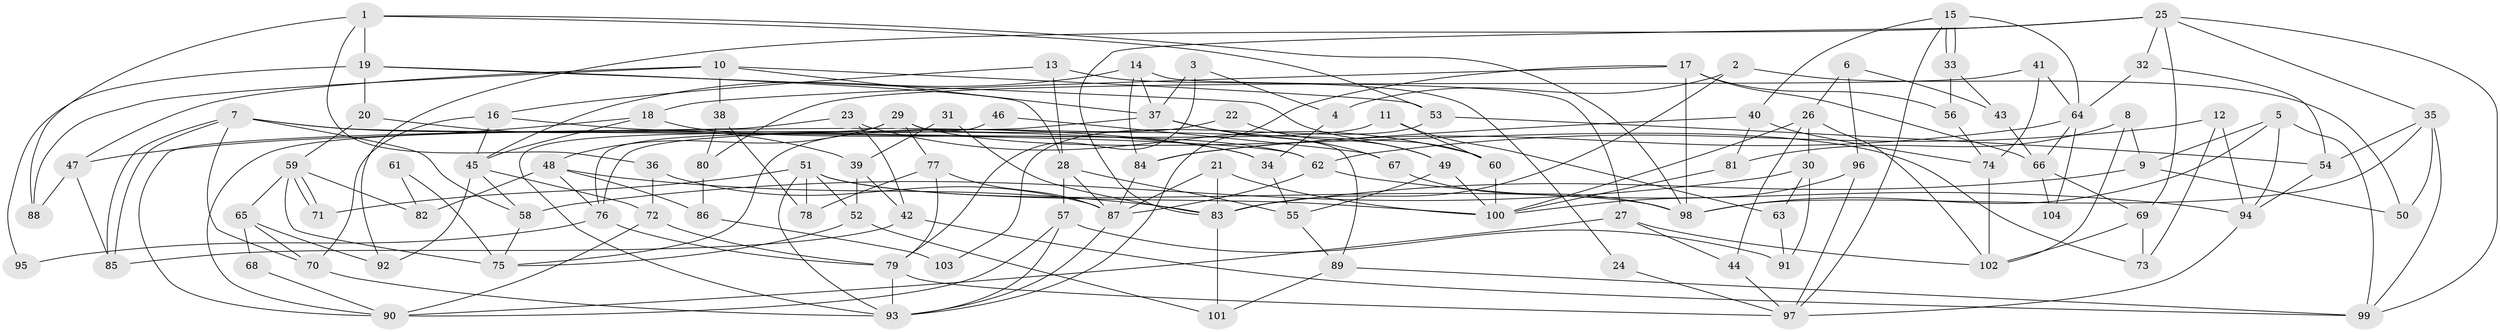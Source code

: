 // coarse degree distribution, {9: 0.027777777777777776, 3: 0.25, 6: 0.09722222222222222, 4: 0.2361111111111111, 8: 0.08333333333333333, 5: 0.1388888888888889, 2: 0.08333333333333333, 11: 0.013888888888888888, 10: 0.027777777777777776, 7: 0.041666666666666664}
// Generated by graph-tools (version 1.1) at 2025/24/03/03/25 07:24:02]
// undirected, 104 vertices, 208 edges
graph export_dot {
graph [start="1"]
  node [color=gray90,style=filled];
  1;
  2;
  3;
  4;
  5;
  6;
  7;
  8;
  9;
  10;
  11;
  12;
  13;
  14;
  15;
  16;
  17;
  18;
  19;
  20;
  21;
  22;
  23;
  24;
  25;
  26;
  27;
  28;
  29;
  30;
  31;
  32;
  33;
  34;
  35;
  36;
  37;
  38;
  39;
  40;
  41;
  42;
  43;
  44;
  45;
  46;
  47;
  48;
  49;
  50;
  51;
  52;
  53;
  54;
  55;
  56;
  57;
  58;
  59;
  60;
  61;
  62;
  63;
  64;
  65;
  66;
  67;
  68;
  69;
  70;
  71;
  72;
  73;
  74;
  75;
  76;
  77;
  78;
  79;
  80;
  81;
  82;
  83;
  84;
  85;
  86;
  87;
  88;
  89;
  90;
  91;
  92;
  93;
  94;
  95;
  96;
  97;
  98;
  99;
  100;
  101;
  102;
  103;
  104;
  1 -- 98;
  1 -- 53;
  1 -- 19;
  1 -- 36;
  1 -- 88;
  2 -- 83;
  2 -- 4;
  2 -- 50;
  3 -- 79;
  3 -- 37;
  3 -- 4;
  4 -- 34;
  5 -- 94;
  5 -- 98;
  5 -- 9;
  5 -- 99;
  6 -- 26;
  6 -- 43;
  6 -- 96;
  7 -- 62;
  7 -- 85;
  7 -- 85;
  7 -- 34;
  7 -- 58;
  7 -- 70;
  8 -- 81;
  8 -- 9;
  8 -- 102;
  9 -- 50;
  9 -- 83;
  10 -- 88;
  10 -- 37;
  10 -- 38;
  10 -- 47;
  10 -- 53;
  11 -- 60;
  11 -- 90;
  11 -- 63;
  12 -- 62;
  12 -- 94;
  12 -- 73;
  13 -- 28;
  13 -- 16;
  13 -- 24;
  14 -- 84;
  14 -- 27;
  14 -- 37;
  14 -- 45;
  15 -- 97;
  15 -- 33;
  15 -- 33;
  15 -- 40;
  15 -- 64;
  16 -- 34;
  16 -- 70;
  16 -- 45;
  17 -- 93;
  17 -- 98;
  17 -- 18;
  17 -- 56;
  17 -- 66;
  18 -- 45;
  18 -- 47;
  18 -- 62;
  19 -- 28;
  19 -- 20;
  19 -- 60;
  19 -- 95;
  20 -- 59;
  20 -- 39;
  21 -- 87;
  21 -- 83;
  21 -- 100;
  22 -- 49;
  22 -- 75;
  23 -- 90;
  23 -- 42;
  23 -- 60;
  24 -- 97;
  25 -- 99;
  25 -- 35;
  25 -- 32;
  25 -- 69;
  25 -- 83;
  25 -- 92;
  26 -- 100;
  26 -- 102;
  26 -- 30;
  26 -- 44;
  27 -- 44;
  27 -- 90;
  27 -- 102;
  28 -- 55;
  28 -- 87;
  28 -- 57;
  29 -- 73;
  29 -- 93;
  29 -- 48;
  29 -- 77;
  29 -- 89;
  30 -- 58;
  30 -- 63;
  30 -- 91;
  31 -- 83;
  31 -- 39;
  32 -- 64;
  32 -- 54;
  33 -- 56;
  33 -- 43;
  34 -- 55;
  35 -- 99;
  35 -- 54;
  35 -- 50;
  35 -- 98;
  36 -- 72;
  36 -- 87;
  37 -- 76;
  37 -- 49;
  37 -- 67;
  38 -- 78;
  38 -- 80;
  39 -- 52;
  39 -- 42;
  40 -- 84;
  40 -- 74;
  40 -- 81;
  41 -- 74;
  41 -- 64;
  41 -- 80;
  42 -- 85;
  42 -- 99;
  43 -- 66;
  44 -- 97;
  45 -- 58;
  45 -- 72;
  45 -- 92;
  46 -- 76;
  46 -- 67;
  47 -- 85;
  47 -- 88;
  48 -- 83;
  48 -- 76;
  48 -- 82;
  48 -- 86;
  49 -- 100;
  49 -- 55;
  51 -- 93;
  51 -- 100;
  51 -- 52;
  51 -- 71;
  51 -- 78;
  51 -- 98;
  52 -- 101;
  52 -- 75;
  53 -- 54;
  53 -- 103;
  54 -- 94;
  55 -- 89;
  56 -- 74;
  57 -- 91;
  57 -- 90;
  57 -- 93;
  58 -- 75;
  59 -- 75;
  59 -- 71;
  59 -- 71;
  59 -- 65;
  59 -- 82;
  60 -- 100;
  61 -- 75;
  61 -- 82;
  62 -- 87;
  62 -- 94;
  63 -- 91;
  64 -- 66;
  64 -- 84;
  64 -- 104;
  65 -- 92;
  65 -- 68;
  65 -- 70;
  66 -- 69;
  66 -- 104;
  67 -- 98;
  68 -- 90;
  69 -- 102;
  69 -- 73;
  70 -- 93;
  72 -- 79;
  72 -- 90;
  74 -- 102;
  76 -- 79;
  76 -- 95;
  77 -- 87;
  77 -- 78;
  77 -- 79;
  79 -- 93;
  79 -- 97;
  80 -- 86;
  81 -- 100;
  83 -- 101;
  84 -- 87;
  86 -- 103;
  87 -- 93;
  89 -- 99;
  89 -- 101;
  94 -- 97;
  96 -- 100;
  96 -- 97;
}
